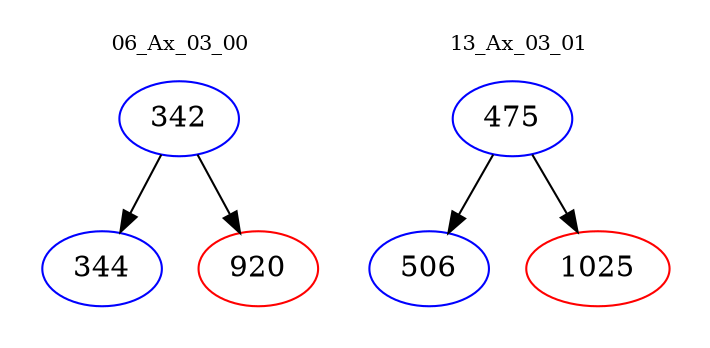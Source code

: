 digraph{
subgraph cluster_0 {
color = white
label = "06_Ax_03_00";
fontsize=10;
T0_342 [label="342", color="blue"]
T0_342 -> T0_344 [color="black"]
T0_344 [label="344", color="blue"]
T0_342 -> T0_920 [color="black"]
T0_920 [label="920", color="red"]
}
subgraph cluster_1 {
color = white
label = "13_Ax_03_01";
fontsize=10;
T1_475 [label="475", color="blue"]
T1_475 -> T1_506 [color="black"]
T1_506 [label="506", color="blue"]
T1_475 -> T1_1025 [color="black"]
T1_1025 [label="1025", color="red"]
}
}

